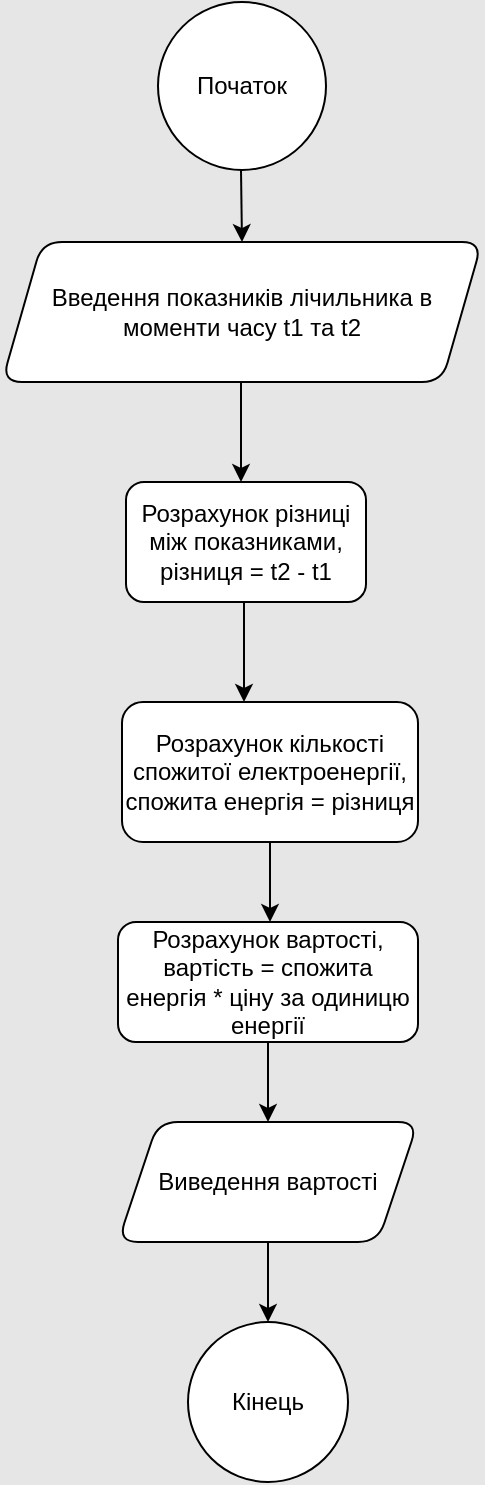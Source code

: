 <mxfile version="22.1.0" type="github">
  <diagram name="Page-1" id="e8k4Dpm2lTozbZvrrGJk">
    <mxGraphModel dx="1393" dy="804" grid="0" gridSize="10" guides="1" tooltips="1" connect="1" arrows="1" fold="1" page="1" pageScale="1" pageWidth="827" pageHeight="1169" background="#E6E6E6" math="0" shadow="0">
      <root>
        <mxCell id="0" />
        <mxCell id="1" parent="0" />
        <mxCell id="pcsVT6udnXXOX7vafc1i-1" value="Початок" style="ellipse;whiteSpace=wrap;html=1;aspect=fixed;rounded=1;" vertex="1" parent="1">
          <mxGeometry x="370" y="30" width="84" height="84" as="geometry" />
        </mxCell>
        <mxCell id="pcsVT6udnXXOX7vafc1i-2" value="" style="endArrow=classic;html=1;rounded=1;" edge="1" parent="1">
          <mxGeometry width="50" height="50" relative="1" as="geometry">
            <mxPoint x="411.5" y="114" as="sourcePoint" />
            <mxPoint x="412" y="150" as="targetPoint" />
          </mxGeometry>
        </mxCell>
        <mxCell id="pcsVT6udnXXOX7vafc1i-3" value="Введення показників лічильника в моменти часу t1 та t2" style="shape=parallelogram;perimeter=parallelogramPerimeter;whiteSpace=wrap;html=1;fixedSize=1;rounded=1;" vertex="1" parent="1">
          <mxGeometry x="292" y="150" width="240" height="70" as="geometry" />
        </mxCell>
        <mxCell id="pcsVT6udnXXOX7vafc1i-4" value="" style="endArrow=classic;html=1;rounded=1;" edge="1" parent="1">
          <mxGeometry width="50" height="50" relative="1" as="geometry">
            <mxPoint x="411.5" y="220" as="sourcePoint" />
            <mxPoint x="411.5" y="270" as="targetPoint" />
          </mxGeometry>
        </mxCell>
        <mxCell id="pcsVT6udnXXOX7vafc1i-6" value="Розрахунок різниці між показниками, різниця = t2 - t1" style="rounded=1;whiteSpace=wrap;html=1;" vertex="1" parent="1">
          <mxGeometry x="354" y="270" width="120" height="60" as="geometry" />
        </mxCell>
        <mxCell id="pcsVT6udnXXOX7vafc1i-17" value="" style="edgeStyle=orthogonalEdgeStyle;rounded=1;orthogonalLoop=1;jettySize=auto;html=1;" edge="1" parent="1" source="pcsVT6udnXXOX7vafc1i-11" target="pcsVT6udnXXOX7vafc1i-16">
          <mxGeometry relative="1" as="geometry">
            <Array as="points">
              <mxPoint x="426" y="490" />
              <mxPoint x="426" y="490" />
            </Array>
          </mxGeometry>
        </mxCell>
        <mxCell id="pcsVT6udnXXOX7vafc1i-11" value="Розрахунок кількості спожитої електроенергії, спожита енергія = різниця" style="whiteSpace=wrap;html=1;rounded=1;" vertex="1" parent="1">
          <mxGeometry x="352" y="380" width="148" height="70" as="geometry" />
        </mxCell>
        <mxCell id="pcsVT6udnXXOX7vafc1i-14" value="" style="endArrow=classic;html=1;rounded=1;" edge="1" parent="1">
          <mxGeometry width="50" height="50" relative="1" as="geometry">
            <mxPoint x="413" y="330" as="sourcePoint" />
            <mxPoint x="413" y="380" as="targetPoint" />
          </mxGeometry>
        </mxCell>
        <mxCell id="pcsVT6udnXXOX7vafc1i-19" value="" style="edgeStyle=orthogonalEdgeStyle;rounded=1;orthogonalLoop=1;jettySize=auto;html=1;" edge="1" parent="1" source="pcsVT6udnXXOX7vafc1i-16" target="pcsVT6udnXXOX7vafc1i-18">
          <mxGeometry relative="1" as="geometry" />
        </mxCell>
        <mxCell id="pcsVT6udnXXOX7vafc1i-16" value="Розрахунок вартості, вартість = спожита енергія * ціну за одиницю енергії" style="whiteSpace=wrap;html=1;rounded=1;" vertex="1" parent="1">
          <mxGeometry x="350" y="490" width="150" height="60" as="geometry" />
        </mxCell>
        <mxCell id="pcsVT6udnXXOX7vafc1i-21" value="" style="edgeStyle=orthogonalEdgeStyle;rounded=1;orthogonalLoop=1;jettySize=auto;html=1;" edge="1" parent="1" source="pcsVT6udnXXOX7vafc1i-18" target="pcsVT6udnXXOX7vafc1i-20">
          <mxGeometry relative="1" as="geometry" />
        </mxCell>
        <mxCell id="pcsVT6udnXXOX7vafc1i-18" value="Виведення вартості " style="shape=parallelogram;perimeter=parallelogramPerimeter;whiteSpace=wrap;html=1;fixedSize=1;rounded=1;" vertex="1" parent="1">
          <mxGeometry x="350" y="590" width="150" height="60" as="geometry" />
        </mxCell>
        <mxCell id="pcsVT6udnXXOX7vafc1i-20" value="Кінець" style="ellipse;whiteSpace=wrap;html=1;rounded=1;" vertex="1" parent="1">
          <mxGeometry x="385" y="690" width="80" height="80" as="geometry" />
        </mxCell>
      </root>
    </mxGraphModel>
  </diagram>
</mxfile>
